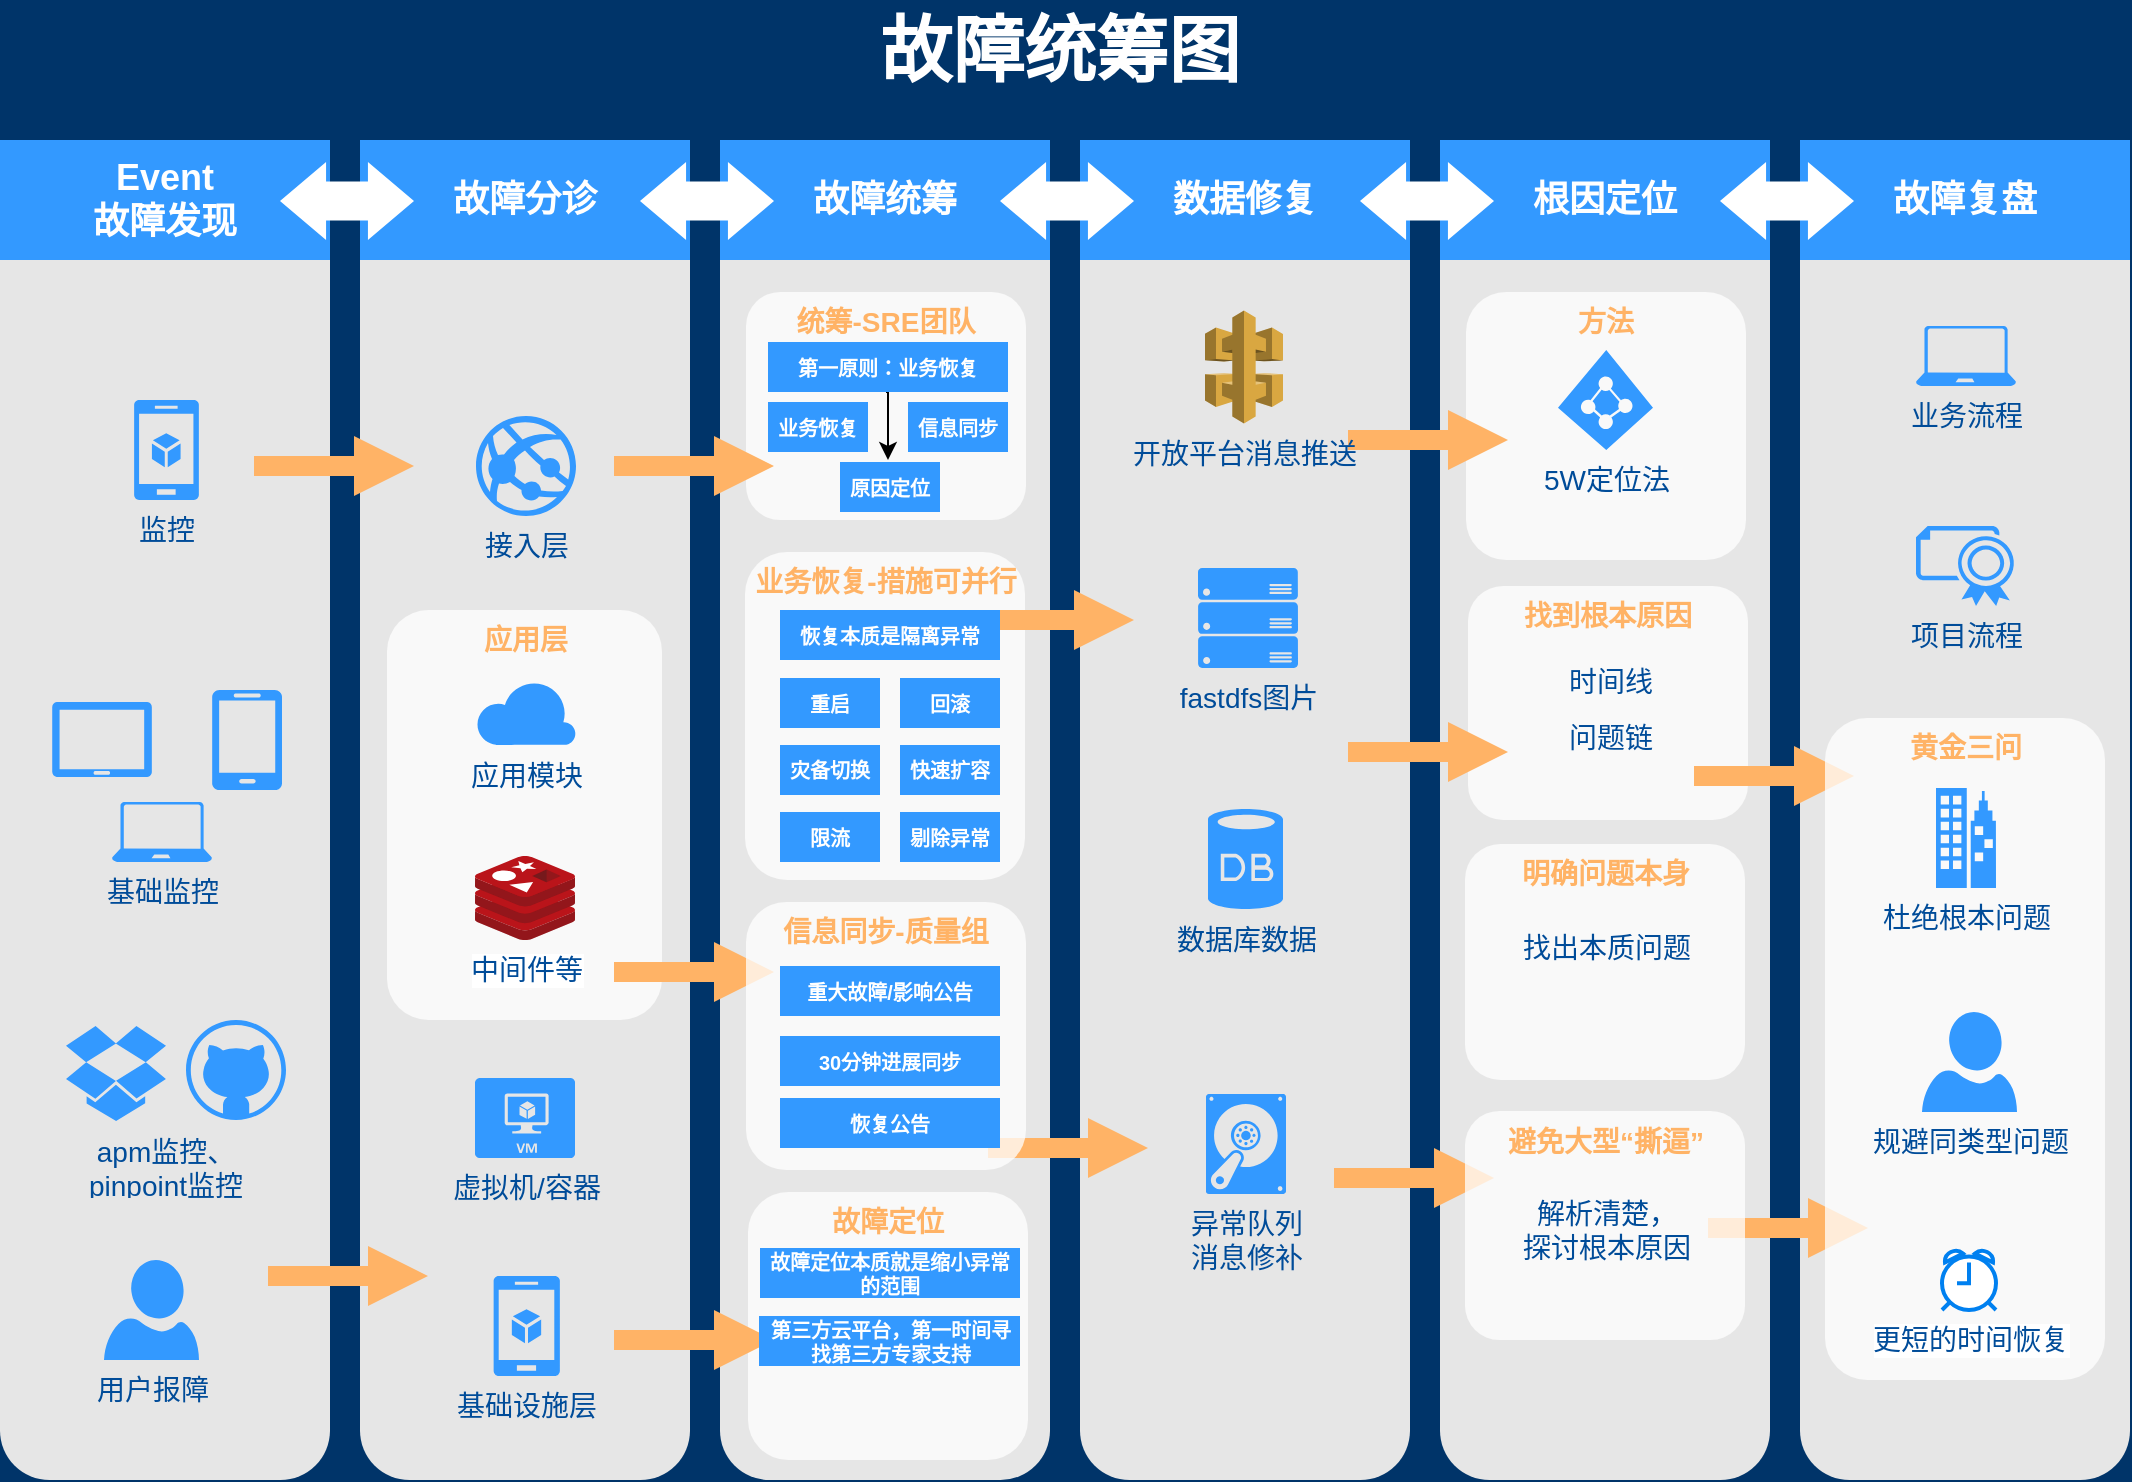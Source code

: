 <mxfile version="18.0.3" type="github">
  <diagram id="6a731a19-8d31-9384-78a2-239565b7b9f0" name="Page-1">
    <mxGraphModel dx="961" dy="542" grid="1" gridSize="10" guides="1" tooltips="1" connect="1" arrows="1" fold="1" page="1" pageScale="1" pageWidth="1169" pageHeight="827" background="#003469" math="0" shadow="0">
      <root>
        <mxCell id="0" />
        <mxCell id="1" parent="0" />
        <mxCell id="2019" value="" style="rounded=1;whiteSpace=wrap;html=1;dashed=1;strokeColor=none;strokeWidth=2;fillColor=#E6E6E6;fontFamily=Verdana;fontSize=12;fontColor=#00BEF2" parent="1" vertex="1">
          <mxGeometry x="40" y="120" width="165" height="670" as="geometry" />
        </mxCell>
        <mxCell id="2021" value="" style="rounded=1;whiteSpace=wrap;html=1;dashed=1;strokeColor=none;strokeWidth=2;fillColor=#E6E6E6;fontFamily=Verdana;fontSize=12;fontColor=#00BEF2" parent="1" vertex="1">
          <mxGeometry x="400" y="120" width="165" height="670" as="geometry" />
        </mxCell>
        <mxCell id="2020" value="" style="rounded=1;whiteSpace=wrap;html=1;dashed=1;strokeColor=none;strokeWidth=2;fillColor=#E6E6E6;fontFamily=Verdana;fontSize=12;fontColor=#00BEF2" parent="1" vertex="1">
          <mxGeometry x="220" y="120" width="165" height="670" as="geometry" />
        </mxCell>
        <mxCell id="2022" value="" style="rounded=1;whiteSpace=wrap;html=1;dashed=1;strokeColor=none;strokeWidth=2;fillColor=#E6E6E6;fontFamily=Verdana;fontSize=12;fontColor=#00BEF2" parent="1" vertex="1">
          <mxGeometry x="580" y="120" width="165" height="670" as="geometry" />
        </mxCell>
        <mxCell id="2023" value="" style="rounded=1;whiteSpace=wrap;html=1;dashed=1;strokeColor=none;strokeWidth=2;fillColor=#E6E6E6;fontFamily=Verdana;fontSize=12;fontColor=#00BEF2" parent="1" vertex="1">
          <mxGeometry x="760" y="120" width="165" height="670" as="geometry" />
        </mxCell>
        <mxCell id="2024" value="" style="rounded=1;whiteSpace=wrap;html=1;dashed=1;strokeColor=none;strokeWidth=2;fillColor=#E6E6E6;fontFamily=Verdana;fontSize=12;fontColor=#00BEF2" parent="1" vertex="1">
          <mxGeometry x="940" y="120" width="165" height="670" as="geometry" />
        </mxCell>
        <mxCell id="2025" value="Event&lt;br&gt;故障发现" style="whiteSpace=wrap;html=1;dashed=1;strokeColor=none;strokeWidth=2;fillColor=#3399FF;fontFamily=Helvetica;fontSize=18;fontColor=#FFFFFF;fontStyle=1" parent="1" vertex="1">
          <mxGeometry x="40" y="120" width="165" height="60" as="geometry" />
        </mxCell>
        <mxCell id="2026" value="故障分诊" style="whiteSpace=wrap;html=1;dashed=1;strokeColor=none;strokeWidth=2;fillColor=#3399FF;fontFamily=Helvetica;fontSize=18;fontColor=#FFFFFF;fontStyle=1" parent="1" vertex="1">
          <mxGeometry x="220" y="120" width="165" height="60" as="geometry" />
        </mxCell>
        <mxCell id="2027" value="故障统筹" style="whiteSpace=wrap;html=1;dashed=1;strokeColor=none;strokeWidth=2;fillColor=#3399FF;fontFamily=Helvetica;fontSize=18;fontColor=#FFFFFF;fontStyle=1" parent="1" vertex="1">
          <mxGeometry x="400" y="120" width="165" height="60" as="geometry" />
        </mxCell>
        <mxCell id="2028" value="数据修复" style="whiteSpace=wrap;html=1;dashed=1;strokeColor=none;strokeWidth=2;fillColor=#3399FF;fontFamily=Helvetica;fontSize=18;fontColor=#FFFFFF;fontStyle=1" parent="1" vertex="1">
          <mxGeometry x="580" y="120" width="165" height="60" as="geometry" />
        </mxCell>
        <mxCell id="2029" value="根因定位" style="whiteSpace=wrap;html=1;dashed=1;strokeColor=none;strokeWidth=2;fillColor=#3399FF;fontFamily=Helvetica;fontSize=18;fontColor=#FFFFFF;fontStyle=1" parent="1" vertex="1">
          <mxGeometry x="760" y="120" width="165" height="60" as="geometry" />
        </mxCell>
        <mxCell id="2030" value="故障复盘" style="whiteSpace=wrap;html=1;dashed=1;strokeColor=none;strokeWidth=2;fillColor=#3399FF;fontFamily=Helvetica;fontSize=18;fontColor=#FFFFFF;fontStyle=1" parent="1" vertex="1">
          <mxGeometry x="940" y="120" width="165" height="60" as="geometry" />
        </mxCell>
        <mxCell id="2031" value="" style="shape=mxgraph.arrows.two_way_arrow_horizontal;html=1;verticalLabelPosition=bottom;verticalAlign=top;strokeWidth=2;strokeColor=none;dashed=1;fillColor=#FFFFFF;fontFamily=Verdana;fontSize=12;fontColor=#00BEF2" parent="1" vertex="1">
          <mxGeometry x="180" y="131" width="67" height="39" as="geometry" />
        </mxCell>
        <mxCell id="2032" value="" style="shape=mxgraph.arrows.two_way_arrow_horizontal;html=1;verticalLabelPosition=bottom;verticalAlign=top;strokeWidth=2;strokeColor=none;dashed=1;fillColor=#FFFFFF;fontFamily=Verdana;fontSize=12;fontColor=#00BEF2" parent="1" vertex="1">
          <mxGeometry x="360" y="131" width="67" height="39" as="geometry" />
        </mxCell>
        <mxCell id="2033" value="" style="shape=mxgraph.arrows.two_way_arrow_horizontal;html=1;verticalLabelPosition=bottom;verticalAlign=top;strokeWidth=2;strokeColor=none;dashed=1;fillColor=#FFFFFF;fontFamily=Verdana;fontSize=12;fontColor=#00BEF2" parent="1" vertex="1">
          <mxGeometry x="540" y="131" width="67" height="39" as="geometry" />
        </mxCell>
        <mxCell id="2034" value="" style="shape=mxgraph.arrows.two_way_arrow_horizontal;html=1;verticalLabelPosition=bottom;verticalAlign=top;strokeWidth=2;strokeColor=none;dashed=1;fillColor=#FFFFFF;fontFamily=Verdana;fontSize=12;fontColor=#00BEF2" parent="1" vertex="1">
          <mxGeometry x="720" y="131" width="67" height="39" as="geometry" />
        </mxCell>
        <mxCell id="2035" value="" style="shape=mxgraph.arrows.two_way_arrow_horizontal;html=1;verticalLabelPosition=bottom;verticalAlign=top;strokeWidth=2;strokeColor=none;dashed=1;fillColor=#FFFFFF;fontFamily=Verdana;fontSize=12;fontColor=#00BEF2" parent="1" vertex="1">
          <mxGeometry x="900" y="131" width="67" height="39" as="geometry" />
        </mxCell>
        <mxCell id="2037" value="" style="verticalLabelPosition=bottom;html=1;verticalAlign=top;strokeColor=none;fillColor=#3399FF;shape=mxgraph.azure.tablet;dashed=1;fontFamily=Helvetica;fontSize=14;fontColor=#004C99" parent="1" vertex="1">
          <mxGeometry x="66" y="401" width="50" height="37.5" as="geometry" />
        </mxCell>
        <mxCell id="2038" value="" style="verticalLabelPosition=bottom;html=1;verticalAlign=top;strokeColor=none;fillColor=#3399FF;shape=mxgraph.azure.mobile;dashed=1;fontFamily=Helvetica;fontSize=14;fontColor=#004C99" parent="1" vertex="1">
          <mxGeometry x="146" y="395" width="35" height="50" as="geometry" />
        </mxCell>
        <mxCell id="2039" value="基础监控" style="verticalLabelPosition=bottom;html=1;verticalAlign=top;strokeColor=none;fillColor=#3399FF;shape=mxgraph.azure.laptop;dashed=1;fontFamily=Helvetica;fontSize=14;fontColor=#004C99" parent="1" vertex="1">
          <mxGeometry x="96" y="451" width="50" height="30" as="geometry" />
        </mxCell>
        <mxCell id="2040" value="监控" style="verticalLabelPosition=bottom;html=1;verticalAlign=top;strokeColor=none;fillColor=#3399FF;shape=mxgraph.azure.mobile_services;dashed=1;fontFamily=Helvetica;fontSize=14;fontColor=#004C99" parent="1" vertex="1">
          <mxGeometry x="107" y="250" width="32.5" height="50" as="geometry" />
        </mxCell>
        <mxCell id="2041" value="用户报障" style="verticalLabelPosition=bottom;html=1;verticalAlign=top;strokeColor=none;fillColor=#3399FF;shape=mxgraph.azure.user;dashed=1;fontSize=14;fontColor=#004C99" parent="1" vertex="1">
          <mxGeometry x="92" y="680" width="47.5" height="50" as="geometry" />
        </mxCell>
        <mxCell id="2042" value="" style="verticalLabelPosition=bottom;html=1;verticalAlign=top;strokeColor=none;fillColor=#3399FF;shape=mxgraph.azure.github_code;dashed=1;fontSize=14;fontColor=#004C99" parent="1" vertex="1">
          <mxGeometry x="133" y="560" width="50" height="50" as="geometry" />
        </mxCell>
        <mxCell id="2043" value="" style="verticalLabelPosition=bottom;html=1;verticalAlign=top;strokeColor=none;fillColor=#3399FF;shape=mxgraph.azure.dropbox_code_source;dashed=1;fontSize=14;fontColor=#004C99" parent="1" vertex="1">
          <mxGeometry x="73" y="563" width="50" height="47.5" as="geometry" />
        </mxCell>
        <mxCell id="2044" value="apm监控、pinpoint监控" style="text;html=1;strokeColor=none;fillColor=none;align=center;verticalAlign=middle;whiteSpace=wrap;overflow=hidden;dashed=1;fontSize=14;fontColor=#004C99" parent="1" vertex="1">
          <mxGeometry x="63" y="615" width="120" height="35" as="geometry" />
        </mxCell>
        <mxCell id="2045" value="接入层" style="verticalLabelPosition=bottom;html=1;verticalAlign=top;strokeColor=none;fillColor=#3399FF;shape=mxgraph.azure.azure_website;dashed=1;fontSize=14;fontColor=#004C99" parent="1" vertex="1">
          <mxGeometry x="278" y="258" width="50" height="50" as="geometry" />
        </mxCell>
        <mxCell id="2046" value="基础设施层" style="verticalLabelPosition=bottom;html=1;verticalAlign=top;strokeColor=none;fillColor=#3399FF;shape=mxgraph.azure.mobile_services;dashed=1;fontSize=14;fontColor=#004C99" parent="1" vertex="1">
          <mxGeometry x="286.75" y="688" width="33.25" height="50" as="geometry" />
        </mxCell>
        <mxCell id="2047" value="故障统筹图" style="text;html=1;strokeColor=none;fillColor=none;align=center;verticalAlign=middle;whiteSpace=wrap;overflow=hidden;dashed=1;fontSize=36;fontColor=#FFFFFF;fontFamily=Helvetica;fontStyle=1" parent="1" vertex="1">
          <mxGeometry x="40" y="50" width="1060" height="50" as="geometry" />
        </mxCell>
        <mxCell id="2048" value="统筹-SRE团队&lt;br&gt;&lt;br&gt;" style="rounded=1;whiteSpace=wrap;html=1;dashed=1;strokeColor=none;strokeWidth=2;fillColor=#FFFFFF;fontFamily=Helvetica;fontSize=14;fontColor=#FFB366;opacity=75;verticalAlign=top;fontStyle=1" parent="1" vertex="1">
          <mxGeometry x="413" y="196" width="140" height="114" as="geometry" />
        </mxCell>
        <mxCell id="2049" value="应用层" style="rounded=1;whiteSpace=wrap;html=1;dashed=1;strokeColor=none;strokeWidth=2;fillColor=#FFFFFF;fontFamily=Helvetica;fontSize=14;fontColor=#FFB366;opacity=75;verticalAlign=top;fontStyle=1" parent="1" vertex="1">
          <mxGeometry x="233.5" y="355" width="137.5" height="205" as="geometry" />
        </mxCell>
        <mxCell id="2055" value="业务恢复-措施可并行" style="rounded=1;whiteSpace=wrap;html=1;dashed=1;strokeColor=none;strokeWidth=2;fillColor=#FFFFFF;fontFamily=Helvetica;fontSize=14;fontColor=#FFB366;opacity=75;verticalAlign=top;fontStyle=1" parent="1" vertex="1">
          <mxGeometry x="412.5" y="326" width="140" height="164" as="geometry" />
        </mxCell>
        <mxCell id="2056" value="fastdfs图片" style="verticalLabelPosition=bottom;html=1;verticalAlign=top;strokeColor=none;fillColor=#3399FF;shape=mxgraph.azure.server_rack;dashed=1;fontFamily=Helvetica;fontSize=14;fontColor=#004C99" parent="1" vertex="1">
          <mxGeometry x="639" y="334" width="50" height="50" as="geometry" />
        </mxCell>
        <mxCell id="2057" value="数据库数据&lt;br&gt;" style="verticalLabelPosition=bottom;html=1;verticalAlign=top;strokeColor=none;fillColor=#3399FF;shape=mxgraph.azure.database;dashed=1;fontFamily=Helvetica;fontSize=14;fontColor=#004C99" parent="1" vertex="1">
          <mxGeometry x="644" y="454.5" width="37.5" height="50" as="geometry" />
        </mxCell>
        <mxCell id="2058" value="异常队列&lt;br&gt;消息修补" style="verticalLabelPosition=bottom;html=1;verticalAlign=top;strokeColor=none;fillColor=#3399FF;shape=mxgraph.azure.vhd;dashed=1;fontFamily=Helvetica;fontSize=14;fontColor=#004C99" parent="1" vertex="1">
          <mxGeometry x="643" y="597" width="40" height="50" as="geometry" />
        </mxCell>
        <mxCell id="2059" value="方法" style="rounded=1;whiteSpace=wrap;html=1;dashed=1;strokeColor=none;strokeWidth=2;fillColor=#FFFFFF;fontFamily=Helvetica;fontSize=14;fontColor=#FFB366;opacity=75;verticalAlign=top;fontStyle=1" parent="1" vertex="1">
          <mxGeometry x="773" y="196" width="140" height="134" as="geometry" />
        </mxCell>
        <mxCell id="2060" value="5W定位法" style="verticalLabelPosition=bottom;html=1;verticalAlign=top;strokeColor=none;fillColor=#3399FF;shape=mxgraph.azure.azure_active_directory;dashed=1;fontFamily=Helvetica;fontSize=14;fontColor=#004C99" parent="1" vertex="1">
          <mxGeometry x="819" y="225" width="47.5" height="50" as="geometry" />
        </mxCell>
        <mxCell id="2061" value="找到根本原因" style="rounded=1;whiteSpace=wrap;html=1;dashed=1;strokeColor=none;strokeWidth=2;fillColor=#FFFFFF;fontFamily=Helvetica;fontSize=14;fontColor=#FFB366;opacity=75;verticalAlign=top;fontStyle=1" parent="1" vertex="1">
          <mxGeometry x="774" y="343" width="140" height="117" as="geometry" />
        </mxCell>
        <mxCell id="2064" value="明确问题本身" style="rounded=1;whiteSpace=wrap;html=1;dashed=1;strokeColor=none;strokeWidth=2;fillColor=#FFFFFF;fontFamily=Helvetica;fontSize=14;fontColor=#FFB366;opacity=75;verticalAlign=top;fontStyle=1" parent="1" vertex="1">
          <mxGeometry x="772.5" y="472" width="140" height="118" as="geometry" />
        </mxCell>
        <mxCell id="2069" value="应用模块" style="verticalLabelPosition=bottom;html=1;verticalAlign=top;strokeColor=none;fillColor=#3399FF;shape=mxgraph.azure.cloud;dashed=1;fontSize=14;fontColor=#004C99" parent="1" vertex="1">
          <mxGeometry x="278" y="390" width="50" height="32.5" as="geometry" />
        </mxCell>
        <mxCell id="2070" value="虚拟机/容器" style="verticalLabelPosition=bottom;html=1;verticalAlign=top;strokeColor=none;fillColor=#3399FF;shape=mxgraph.azure.virtual_machine;dashed=1;fontSize=14;fontColor=#004C99" parent="1" vertex="1">
          <mxGeometry x="277.5" y="589" width="50" height="40" as="geometry" />
        </mxCell>
        <mxCell id="2071" value="业务流程" style="verticalLabelPosition=bottom;html=1;verticalAlign=top;strokeColor=none;fillColor=#3399FF;shape=mxgraph.azure.laptop;dashed=1;fontFamily=Helvetica;fontSize=14;fontColor=#004C99" parent="1" vertex="1">
          <mxGeometry x="998" y="213" width="50" height="30" as="geometry" />
        </mxCell>
        <mxCell id="2072" value="项目流程" style="verticalLabelPosition=bottom;html=1;verticalAlign=top;strokeColor=none;fillColor=#3399FF;shape=mxgraph.azure.certificate;dashed=1;fontFamily=Helvetica;fontSize=14;fontColor=#004C99" parent="1" vertex="1">
          <mxGeometry x="998" y="313" width="50" height="40" as="geometry" />
        </mxCell>
        <mxCell id="2075" value="" style="arrow;html=1;endArrow=block;endFill=1;strokeColor=none;strokeWidth=4;fontFamily=Helvetica;fontSize=36;fontColor=#FFB366;fillColor=#FFB366;" parent="1" edge="1">
          <mxGeometry width="100" height="100" relative="1" as="geometry">
            <mxPoint x="167" y="283" as="sourcePoint" />
            <mxPoint x="247" y="283" as="targetPoint" />
          </mxGeometry>
        </mxCell>
        <mxCell id="2076" value="" style="arrow;html=1;endArrow=block;endFill=1;strokeColor=none;strokeWidth=4;fontFamily=Helvetica;fontSize=36;fontColor=#FFB366;fillColor=#FFB366;opacity=100" parent="1" edge="1">
          <mxGeometry width="100" height="100" relative="1" as="geometry">
            <mxPoint x="347" y="283" as="sourcePoint" />
            <mxPoint x="427" y="283" as="targetPoint" />
          </mxGeometry>
        </mxCell>
        <mxCell id="2077" value="" style="arrow;html=1;endArrow=block;endFill=1;strokeColor=none;strokeWidth=4;fontFamily=Helvetica;fontSize=36;fontColor=#FFB366;fillColor=#FFB366;" parent="1" edge="1">
          <mxGeometry width="100" height="100" relative="1" as="geometry">
            <mxPoint x="527" y="360" as="sourcePoint" />
            <mxPoint x="607" y="360" as="targetPoint" />
          </mxGeometry>
        </mxCell>
        <mxCell id="2078" value="" style="arrow;html=1;endArrow=block;endFill=1;strokeColor=none;strokeWidth=4;fontFamily=Helvetica;fontSize=36;fontColor=#FFB366;fillColor=#FFB366;" parent="1" edge="1">
          <mxGeometry width="100" height="100" relative="1" as="geometry">
            <mxPoint x="714" y="426" as="sourcePoint" />
            <mxPoint x="794" y="426" as="targetPoint" />
          </mxGeometry>
        </mxCell>
        <mxCell id="2079" value="" style="arrow;html=1;endArrow=block;endFill=1;strokeColor=none;strokeWidth=4;fontFamily=Helvetica;fontSize=36;fontColor=#FFB366;fillColor=#FFB366;" parent="1" edge="1">
          <mxGeometry width="100" height="100" relative="1" as="geometry">
            <mxPoint x="714" y="270" as="sourcePoint" />
            <mxPoint x="794" y="270" as="targetPoint" />
          </mxGeometry>
        </mxCell>
        <mxCell id="2080" value="" style="arrow;html=1;endArrow=block;endFill=1;strokeColor=none;strokeWidth=4;fontFamily=Helvetica;fontSize=36;fontColor=#FFB366;fillColor=#FFB366;" parent="1" edge="1">
          <mxGeometry width="100" height="100" relative="1" as="geometry">
            <mxPoint x="887" y="438" as="sourcePoint" />
            <mxPoint x="967" y="438" as="targetPoint" />
          </mxGeometry>
        </mxCell>
        <mxCell id="2081" value="" style="arrow;html=1;endArrow=block;endFill=1;strokeColor=none;strokeWidth=4;fontFamily=Helvetica;fontSize=36;fontColor=#FFB366;fillColor=#FFB366;" parent="1" edge="1">
          <mxGeometry width="100" height="100" relative="1" as="geometry">
            <mxPoint x="894" y="664" as="sourcePoint" />
            <mxPoint x="974" y="664" as="targetPoint" />
          </mxGeometry>
        </mxCell>
        <mxCell id="2082" value="" style="arrow;html=1;endArrow=block;endFill=1;strokeColor=none;strokeWidth=4;fontFamily=Helvetica;fontSize=36;fontColor=#FFB366;fillColor=#FFB366;" parent="1" edge="1">
          <mxGeometry width="100" height="100" relative="1" as="geometry">
            <mxPoint x="707" y="639" as="sourcePoint" />
            <mxPoint x="787" y="639" as="targetPoint" />
          </mxGeometry>
        </mxCell>
        <mxCell id="2083" value="" style="arrow;html=1;endArrow=block;endFill=1;strokeColor=none;strokeWidth=4;fontFamily=Helvetica;fontSize=36;fontColor=#FFB366;fillColor=#FFB366;" parent="1" edge="1">
          <mxGeometry width="100" height="100" relative="1" as="geometry">
            <mxPoint x="534" y="624" as="sourcePoint" />
            <mxPoint x="614" y="624" as="targetPoint" />
          </mxGeometry>
        </mxCell>
        <mxCell id="2084" value="" style="arrow;html=1;endArrow=block;endFill=1;strokeColor=none;strokeWidth=4;fontFamily=Helvetica;fontSize=36;fontColor=#FFB366;fillColor=#FFB366;" parent="1" edge="1">
          <mxGeometry width="100" height="100" relative="1" as="geometry">
            <mxPoint x="347" y="536" as="sourcePoint" />
            <mxPoint x="427" y="536" as="targetPoint" />
          </mxGeometry>
        </mxCell>
        <mxCell id="2085" value="" style="arrow;html=1;endArrow=block;endFill=1;strokeColor=none;strokeWidth=4;fontFamily=Helvetica;fontSize=36;fontColor=#FFB366;fillColor=#FFB366;" parent="1" edge="1">
          <mxGeometry width="100" height="100" relative="1" as="geometry">
            <mxPoint x="174" y="688" as="sourcePoint" />
            <mxPoint x="254" y="688" as="targetPoint" />
          </mxGeometry>
        </mxCell>
        <mxCell id="UMhFjB3zcCl4gjyQe9se-2088" value="&lt;font style=&quot;font-size: 14px;&quot; color=&quot;#004c99&quot;&gt;中间件等&lt;/font&gt;" style="sketch=0;aspect=fixed;html=1;points=[];align=center;image;fontSize=12;image=img/lib/mscae/Cache_Redis_Product.svg;" parent="1" vertex="1">
          <mxGeometry x="277.5" y="478" width="50" height="42" as="geometry" />
        </mxCell>
        <mxCell id="UMhFjB3zcCl4gjyQe9se-2092" value="信息同步-质量组" style="rounded=1;whiteSpace=wrap;html=1;dashed=1;strokeColor=none;strokeWidth=2;fillColor=#FFFFFF;fontFamily=Helvetica;fontSize=14;fontColor=#FFB366;opacity=75;verticalAlign=top;fontStyle=1" parent="1" vertex="1">
          <mxGeometry x="413" y="501" width="140" height="134" as="geometry" />
        </mxCell>
        <mxCell id="UMhFjB3zcCl4gjyQe9se-2095" value="业务恢复" style="whiteSpace=wrap;html=1;dashed=1;strokeColor=none;strokeWidth=2;fillColor=#3399FF;fontFamily=Helvetica;fontSize=10;fontColor=#FFFFFF;fontStyle=1" parent="1" vertex="1">
          <mxGeometry x="424" y="251" width="50" height="25" as="geometry" />
        </mxCell>
        <mxCell id="UMhFjB3zcCl4gjyQe9se-2096" value="信息同步" style="whiteSpace=wrap;html=1;dashed=1;strokeColor=none;strokeWidth=2;fillColor=#3399FF;fontFamily=Helvetica;fontSize=10;fontColor=#FFFFFF;fontStyle=1" parent="1" vertex="1">
          <mxGeometry x="494" y="251" width="50" height="25" as="geometry" />
        </mxCell>
        <mxCell id="UMhFjB3zcCl4gjyQe9se-2097" value="原因定位" style="whiteSpace=wrap;html=1;dashed=1;strokeColor=none;strokeWidth=2;fillColor=#3399FF;fontFamily=Helvetica;fontSize=10;fontColor=#FFFFFF;fontStyle=1" parent="1" vertex="1">
          <mxGeometry x="460" y="281" width="50" height="25" as="geometry" />
        </mxCell>
        <mxCell id="UMhFjB3zcCl4gjyQe9se-2114" value="" style="edgeStyle=orthogonalEdgeStyle;rounded=0;orthogonalLoop=1;jettySize=auto;html=1;fontSize=10;" parent="1" edge="1">
          <mxGeometry relative="1" as="geometry">
            <mxPoint x="483" y="246" as="sourcePoint" />
            <mxPoint x="484" y="280" as="targetPoint" />
          </mxGeometry>
        </mxCell>
        <mxCell id="UMhFjB3zcCl4gjyQe9se-2098" value="第一原则：业务恢复" style="whiteSpace=wrap;html=1;dashed=1;strokeColor=none;strokeWidth=2;fillColor=#3399FF;fontFamily=Helvetica;fontSize=10;fontColor=#FFFFFF;fontStyle=1" parent="1" vertex="1">
          <mxGeometry x="424" y="221" width="120" height="25" as="geometry" />
        </mxCell>
        <mxCell id="UMhFjB3zcCl4gjyQe9se-2099" value="故障定位" style="rounded=1;whiteSpace=wrap;html=1;dashed=1;strokeColor=none;strokeWidth=2;fillColor=#FFFFFF;fontFamily=Helvetica;fontSize=14;fontColor=#FFB366;opacity=75;verticalAlign=top;fontStyle=1" parent="1" vertex="1">
          <mxGeometry x="414" y="646" width="140" height="134" as="geometry" />
        </mxCell>
        <mxCell id="UMhFjB3zcCl4gjyQe9se-2100" value="重大故障/影响公告" style="whiteSpace=wrap;html=1;dashed=1;strokeColor=none;strokeWidth=2;fillColor=#3399FF;fontFamily=Helvetica;fontSize=10;fontColor=#FFFFFF;fontStyle=1" parent="1" vertex="1">
          <mxGeometry x="430" y="533" width="110" height="25" as="geometry" />
        </mxCell>
        <mxCell id="UMhFjB3zcCl4gjyQe9se-2101" value="30分钟进展同步" style="whiteSpace=wrap;html=1;dashed=1;strokeColor=none;strokeWidth=2;fillColor=#3399FF;fontFamily=Helvetica;fontSize=10;fontColor=#FFFFFF;fontStyle=1" parent="1" vertex="1">
          <mxGeometry x="430" y="568" width="110" height="25" as="geometry" />
        </mxCell>
        <mxCell id="UMhFjB3zcCl4gjyQe9se-2102" value="恢复公告" style="whiteSpace=wrap;html=1;dashed=1;strokeColor=none;strokeWidth=2;fillColor=#3399FF;fontFamily=Helvetica;fontSize=10;fontColor=#FFFFFF;fontStyle=1" parent="1" vertex="1">
          <mxGeometry x="430" y="599" width="110" height="25" as="geometry" />
        </mxCell>
        <mxCell id="UMhFjB3zcCl4gjyQe9se-2103" value="恢复本质是隔离异常" style="whiteSpace=wrap;html=1;dashed=1;strokeColor=none;strokeWidth=2;fillColor=#3399FF;fontFamily=Helvetica;fontSize=10;fontColor=#FFFFFF;fontStyle=1" parent="1" vertex="1">
          <mxGeometry x="430" y="355" width="110" height="25" as="geometry" />
        </mxCell>
        <mxCell id="UMhFjB3zcCl4gjyQe9se-2104" value="重启" style="whiteSpace=wrap;html=1;dashed=1;strokeColor=none;strokeWidth=2;fillColor=#3399FF;fontFamily=Helvetica;fontSize=10;fontColor=#FFFFFF;fontStyle=1" parent="1" vertex="1">
          <mxGeometry x="430" y="389" width="50" height="25" as="geometry" />
        </mxCell>
        <mxCell id="UMhFjB3zcCl4gjyQe9se-2106" value="回滚" style="whiteSpace=wrap;html=1;dashed=1;strokeColor=none;strokeWidth=2;fillColor=#3399FF;fontFamily=Helvetica;fontSize=10;fontColor=#FFFFFF;fontStyle=1" parent="1" vertex="1">
          <mxGeometry x="490" y="389" width="50" height="25" as="geometry" />
        </mxCell>
        <mxCell id="UMhFjB3zcCl4gjyQe9se-2107" value="灾备切换" style="whiteSpace=wrap;html=1;dashed=1;strokeColor=none;strokeWidth=2;fillColor=#3399FF;fontFamily=Helvetica;fontSize=10;fontColor=#FFFFFF;fontStyle=1" parent="1" vertex="1">
          <mxGeometry x="430" y="422.5" width="50" height="25" as="geometry" />
        </mxCell>
        <mxCell id="UMhFjB3zcCl4gjyQe9se-2108" value="快速扩容" style="whiteSpace=wrap;html=1;dashed=1;strokeColor=none;strokeWidth=2;fillColor=#3399FF;fontFamily=Helvetica;fontSize=10;fontColor=#FFFFFF;fontStyle=1" parent="1" vertex="1">
          <mxGeometry x="490" y="422.5" width="50" height="25" as="geometry" />
        </mxCell>
        <mxCell id="UMhFjB3zcCl4gjyQe9se-2109" value="限流" style="whiteSpace=wrap;html=1;dashed=1;strokeColor=none;strokeWidth=2;fillColor=#3399FF;fontFamily=Helvetica;fontSize=10;fontColor=#FFFFFF;fontStyle=1" parent="1" vertex="1">
          <mxGeometry x="430" y="456" width="50" height="25" as="geometry" />
        </mxCell>
        <mxCell id="UMhFjB3zcCl4gjyQe9se-2110" value="剔除异常" style="whiteSpace=wrap;html=1;dashed=1;strokeColor=none;strokeWidth=2;fillColor=#3399FF;fontFamily=Helvetica;fontSize=10;fontColor=#FFFFFF;fontStyle=1" parent="1" vertex="1">
          <mxGeometry x="490" y="456" width="50" height="25" as="geometry" />
        </mxCell>
        <mxCell id="UMhFjB3zcCl4gjyQe9se-2111" value="故障定位本质就是缩小异常的范围" style="whiteSpace=wrap;html=1;dashed=1;strokeColor=none;strokeWidth=2;fillColor=#3399FF;fontFamily=Helvetica;fontSize=10;fontColor=#FFFFFF;fontStyle=1" parent="1" vertex="1">
          <mxGeometry x="420" y="674" width="130" height="25" as="geometry" />
        </mxCell>
        <mxCell id="UMhFjB3zcCl4gjyQe9se-2112" value="" style="arrow;html=1;endArrow=block;endFill=1;strokeColor=none;strokeWidth=4;fontFamily=Helvetica;fontSize=36;fontColor=#FFB366;fillColor=#FFB366;" parent="1" edge="1">
          <mxGeometry width="100" height="100" relative="1" as="geometry">
            <mxPoint x="347" y="720" as="sourcePoint" />
            <mxPoint x="427" y="720" as="targetPoint" />
          </mxGeometry>
        </mxCell>
        <mxCell id="UMhFjB3zcCl4gjyQe9se-2113" value="第三方云平台，第一时间寻找第三方专家支持" style="whiteSpace=wrap;html=1;dashed=1;strokeColor=none;strokeWidth=2;fillColor=#3399FF;fontFamily=Helvetica;fontSize=10;fontColor=#FFFFFF;fontStyle=1" parent="1" vertex="1">
          <mxGeometry x="419.5" y="708" width="130.5" height="25" as="geometry" />
        </mxCell>
        <mxCell id="UMhFjB3zcCl4gjyQe9se-2119" value="开放平台消息推送" style="outlineConnect=0;dashed=0;verticalLabelPosition=bottom;verticalAlign=top;align=center;html=1;shape=mxgraph.aws3.api_gateway;fillColor=#D9A741;gradientColor=none;fontSize=14;fontColor=#004C99;" parent="1" vertex="1">
          <mxGeometry x="642.5" y="205.25" width="39" height="56.5" as="geometry" />
        </mxCell>
        <mxCell id="XwJRhcj9Q1tKegO3Pdq4-2096" value="时间线" style="text;html=1;resizable=0;autosize=1;align=center;verticalAlign=middle;points=[];fillColor=none;strokeColor=none;rounded=0;fontSize=14;fontColor=#004C99;" vertex="1" parent="1">
          <mxGeometry x="815" y="381" width="60" height="20" as="geometry" />
        </mxCell>
        <mxCell id="XwJRhcj9Q1tKegO3Pdq4-2097" value="找出本质问题" style="text;html=1;resizable=0;autosize=1;align=center;verticalAlign=middle;points=[];fillColor=none;strokeColor=none;rounded=0;fontSize=14;fontColor=#004C99;" vertex="1" parent="1">
          <mxGeometry x="792.5" y="514" width="100" height="20" as="geometry" />
        </mxCell>
        <mxCell id="XwJRhcj9Q1tKegO3Pdq4-2098" value="避免大型“撕逼”" style="rounded=1;whiteSpace=wrap;html=1;dashed=1;strokeColor=none;strokeWidth=2;fillColor=#FFFFFF;fontFamily=Helvetica;fontSize=14;fontColor=#FFB366;opacity=75;verticalAlign=top;fontStyle=1" vertex="1" parent="1">
          <mxGeometry x="772.5" y="605.5" width="140" height="114.5" as="geometry" />
        </mxCell>
        <mxCell id="XwJRhcj9Q1tKegO3Pdq4-2099" value="解析清楚，&lt;br&gt;探讨根本原因" style="text;html=1;resizable=0;autosize=1;align=center;verticalAlign=middle;points=[];fillColor=none;strokeColor=none;rounded=0;fontSize=14;fontColor=#004C99;" vertex="1" parent="1">
          <mxGeometry x="792.5" y="645" width="100" height="40" as="geometry" />
        </mxCell>
        <mxCell id="XwJRhcj9Q1tKegO3Pdq4-2100" value="问题链" style="text;html=1;resizable=0;autosize=1;align=center;verticalAlign=middle;points=[];fillColor=none;strokeColor=none;rounded=0;fontSize=14;fontColor=#004C99;" vertex="1" parent="1">
          <mxGeometry x="815" y="409" width="60" height="20" as="geometry" />
        </mxCell>
        <mxCell id="XwJRhcj9Q1tKegO3Pdq4-2106" value="黄金三问" style="rounded=1;whiteSpace=wrap;html=1;dashed=1;strokeColor=none;strokeWidth=2;fillColor=#FFFFFF;fontFamily=Helvetica;fontSize=14;fontColor=#FFB366;opacity=75;verticalAlign=top;fontStyle=1" vertex="1" parent="1">
          <mxGeometry x="952.5" y="409" width="140" height="331" as="geometry" />
        </mxCell>
        <mxCell id="XwJRhcj9Q1tKegO3Pdq4-2105" value="更短的时间恢复" style="html=1;verticalLabelPosition=bottom;align=center;labelBackgroundColor=#ffffff;verticalAlign=top;strokeWidth=2;strokeColor=#0080F0;shadow=0;dashed=0;shape=mxgraph.ios7.icons.alarm_clock;fontSize=14;fontColor=#004C99;" vertex="1" parent="1">
          <mxGeometry x="1011" y="675" width="27" height="30" as="geometry" />
        </mxCell>
        <mxCell id="2073" value="杜绝根本问题" style="verticalLabelPosition=bottom;html=1;verticalAlign=top;strokeColor=none;fillColor=#3399FF;shape=mxgraph.azure.enterprise;dashed=1;fontFamily=Helvetica;fontSize=14;fontColor=#004C99" parent="1" vertex="1">
          <mxGeometry x="1008" y="444" width="30" height="50" as="geometry" />
        </mxCell>
        <mxCell id="2074" value="规避同类型问题" style="verticalLabelPosition=bottom;html=1;verticalAlign=top;strokeColor=none;fillColor=#3399FF;shape=mxgraph.azure.user;dashed=1;fontFamily=Helvetica;fontSize=14;fontColor=#004C99" parent="1" vertex="1">
          <mxGeometry x="1001" y="556" width="47.5" height="50" as="geometry" />
        </mxCell>
      </root>
    </mxGraphModel>
  </diagram>
</mxfile>

